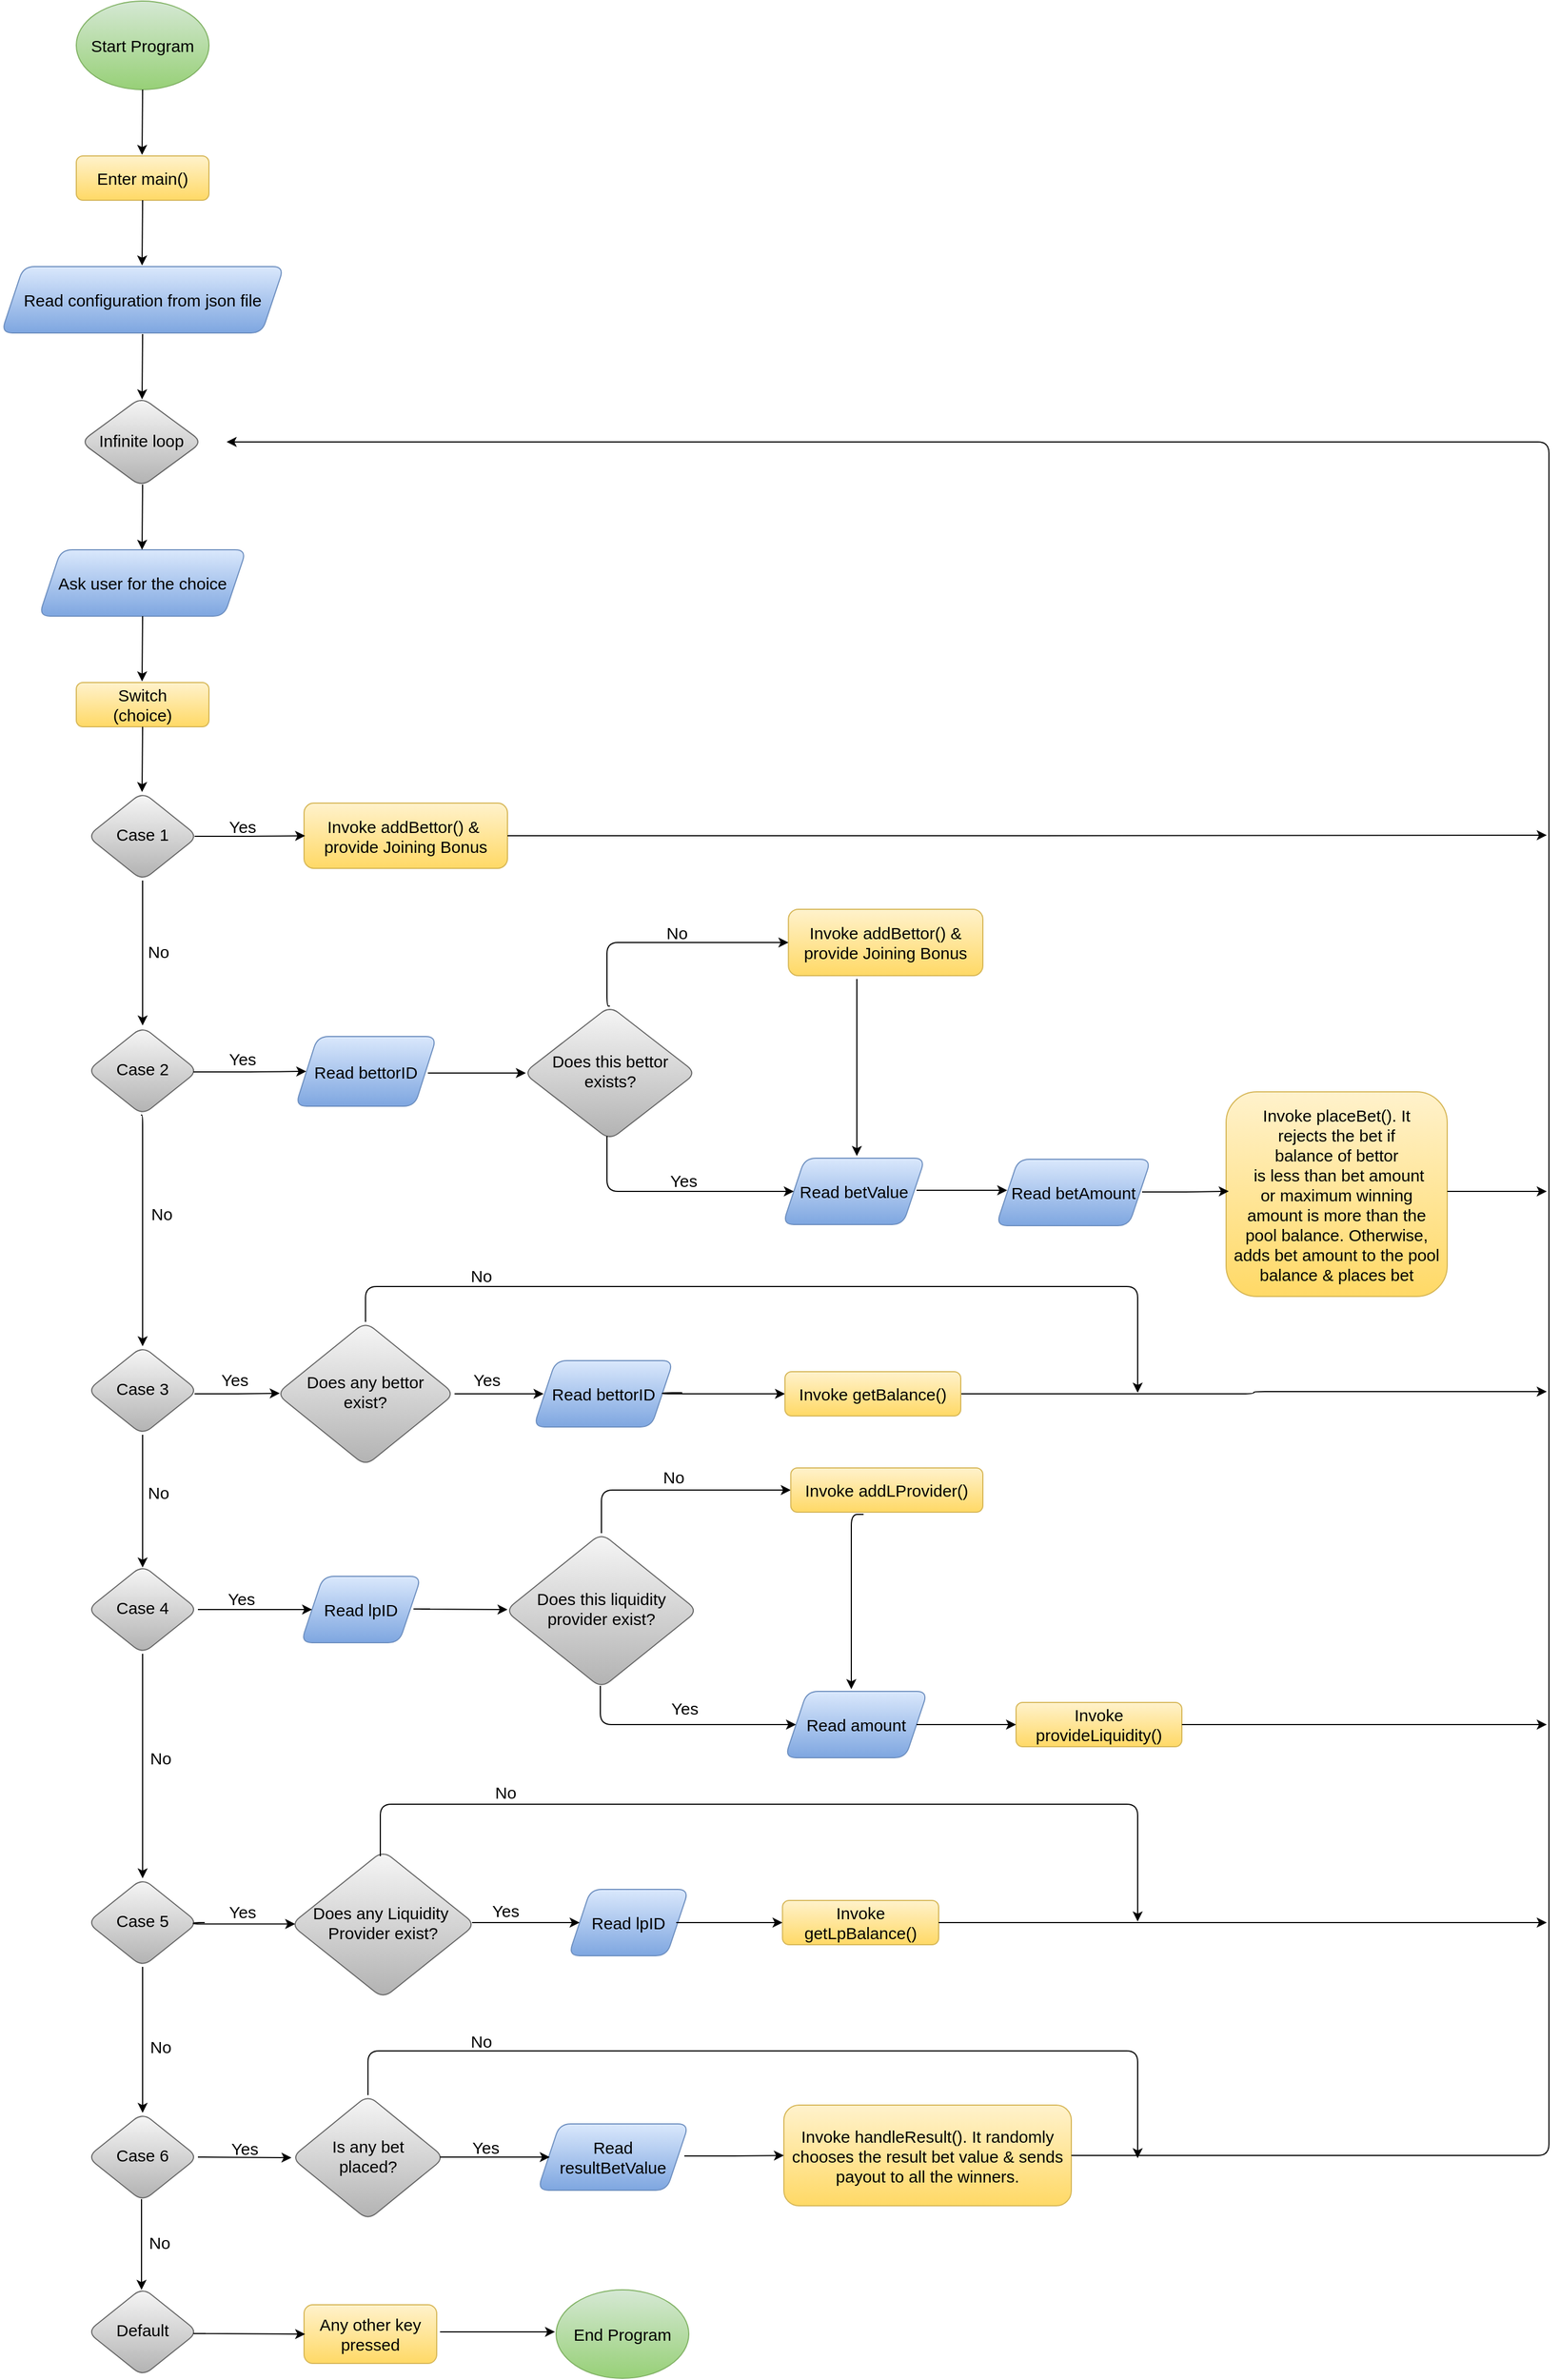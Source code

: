 <mxfile version="14.8.3" type="github">
  <diagram id="C5RBs43oDa-KdzZeNtuy" name="Page-1">
    <mxGraphModel dx="1394" dy="2954" grid="1" gridSize="10" guides="1" tooltips="1" connect="1" arrows="1" fold="1" page="0" pageScale="1" pageWidth="827" pageHeight="1169" background="none" math="0" shadow="0">
      <root>
        <mxCell id="WIyWlLk6GJQsqaUBKTNV-0" />
        <mxCell id="WIyWlLk6GJQsqaUBKTNV-1" parent="WIyWlLk6GJQsqaUBKTNV-0" />
        <mxCell id="WIyWlLk6GJQsqaUBKTNV-3" value="&lt;font style=&quot;font-size: 15px;&quot;&gt;Switch&lt;br style=&quot;font-size: 15px;&quot;&gt;(choice)&lt;/font&gt;" style="whiteSpace=wrap;html=1;fontSize=15;glass=0;strokeWidth=1;shadow=0;fillColor=#fff2cc;strokeColor=#d6b656;gradientColor=#ffd966;rounded=1;" parent="WIyWlLk6GJQsqaUBKTNV-1" vertex="1">
          <mxGeometry x="160" y="-1750" width="120" height="40" as="geometry" />
        </mxCell>
        <mxCell id="14BzKTtDmi_PYct_4-pI-210" value="" style="edgeStyle=orthogonalEdgeStyle;rounded=1;orthogonalLoop=1;jettySize=auto;html=1;fontSize=15;" parent="WIyWlLk6GJQsqaUBKTNV-1" source="WIyWlLk6GJQsqaUBKTNV-10" edge="1">
          <mxGeometry relative="1" as="geometry">
            <mxPoint x="220" y="-1440" as="targetPoint" />
          </mxGeometry>
        </mxCell>
        <mxCell id="WIyWlLk6GJQsqaUBKTNV-10" value="&lt;font style=&quot;font-size: 15px;&quot;&gt;Case 1&lt;/font&gt;" style="rhombus;whiteSpace=wrap;html=1;shadow=0;fontFamily=Helvetica;fontSize=15;align=center;strokeWidth=1;spacing=6;spacingTop=-4;fillColor=#f5f5f5;strokeColor=#666666;gradientColor=#b3b3b3;rounded=1;" parent="WIyWlLk6GJQsqaUBKTNV-1" vertex="1">
          <mxGeometry x="169.99" y="-1651" width="100" height="80" as="geometry" />
        </mxCell>
        <mxCell id="WIyWlLk6GJQsqaUBKTNV-12" value="&lt;font style=&quot;font-size: 15px;&quot;&gt;Invoke addBettor() &amp;amp;&amp;nbsp;&lt;br style=&quot;font-size: 15px;&quot;&gt;provide Joining Bonus&lt;br style=&quot;font-size: 15px;&quot;&gt;&lt;/font&gt;" style="whiteSpace=wrap;html=1;fontSize=15;glass=0;strokeWidth=1;shadow=0;fillColor=#fff2cc;strokeColor=#d6b656;gradientColor=#ffd966;rounded=1;" parent="WIyWlLk6GJQsqaUBKTNV-1" vertex="1">
          <mxGeometry x="366" y="-1641" width="184" height="59" as="geometry" />
        </mxCell>
        <mxCell id="14BzKTtDmi_PYct_4-pI-8" value="&lt;font style=&quot;font-size: 15px;&quot;&gt;Case 2&lt;/font&gt;" style="rhombus;whiteSpace=wrap;html=1;shadow=0;fontFamily=Helvetica;fontSize=15;align=center;strokeWidth=1;spacing=6;spacingTop=-4;fillColor=#f5f5f5;strokeColor=#666666;gradientColor=#b3b3b3;rounded=1;" parent="WIyWlLk6GJQsqaUBKTNV-1" vertex="1">
          <mxGeometry x="170" y="-1439" width="100" height="80" as="geometry" />
        </mxCell>
        <mxCell id="14BzKTtDmi_PYct_4-pI-9" value="&lt;font style=&quot;font-size: 15px;&quot;&gt;Case 3&lt;/font&gt;" style="rhombus;whiteSpace=wrap;html=1;shadow=0;fontFamily=Helvetica;fontSize=15;align=center;strokeWidth=1;spacing=6;spacingTop=-4;fillColor=#f5f5f5;strokeColor=#666666;gradientColor=#b3b3b3;rounded=1;" parent="WIyWlLk6GJQsqaUBKTNV-1" vertex="1">
          <mxGeometry x="170" y="-1150" width="100" height="80" as="geometry" />
        </mxCell>
        <mxCell id="14BzKTtDmi_PYct_4-pI-11" value="&lt;font style=&quot;font-size: 15px;&quot;&gt;Case 4&lt;/font&gt;" style="rhombus;whiteSpace=wrap;html=1;shadow=0;fontFamily=Helvetica;fontSize=15;align=center;strokeWidth=1;spacing=6;spacingTop=-4;fillColor=#f5f5f5;strokeColor=#666666;gradientColor=#b3b3b3;rounded=1;" parent="WIyWlLk6GJQsqaUBKTNV-1" vertex="1">
          <mxGeometry x="170" y="-952" width="100" height="80" as="geometry" />
        </mxCell>
        <mxCell id="14BzKTtDmi_PYct_4-pI-12" value="&lt;font style=&quot;font-size: 15px;&quot;&gt;Case 5&lt;/font&gt;" style="rhombus;whiteSpace=wrap;html=1;shadow=0;fontFamily=Helvetica;fontSize=15;align=center;strokeWidth=1;spacing=6;spacingTop=-4;fillColor=#f5f5f5;strokeColor=#666666;gradientColor=#b3b3b3;rounded=1;" parent="WIyWlLk6GJQsqaUBKTNV-1" vertex="1">
          <mxGeometry x="170" y="-669" width="100" height="80" as="geometry" />
        </mxCell>
        <mxCell id="14BzKTtDmi_PYct_4-pI-45" value="&lt;font style=&quot;font-size: 15px;&quot;&gt;Case 6&lt;/font&gt;" style="rhombus;whiteSpace=wrap;html=1;shadow=0;fontFamily=Helvetica;fontSize=15;align=center;strokeWidth=1;spacing=6;spacingTop=-4;fillColor=#f5f5f5;strokeColor=#666666;gradientColor=#b3b3b3;rounded=1;" parent="WIyWlLk6GJQsqaUBKTNV-1" vertex="1">
          <mxGeometry x="170" y="-457" width="100" height="80" as="geometry" />
        </mxCell>
        <mxCell id="14BzKTtDmi_PYct_4-pI-47" value="&lt;font style=&quot;font-size: 15px;&quot;&gt;Enter main()&lt;/font&gt;" style="whiteSpace=wrap;html=1;fontSize=15;glass=0;strokeWidth=1;shadow=0;fillColor=#fff2cc;strokeColor=#d6b656;gradientColor=#ffd966;rounded=1;" parent="WIyWlLk6GJQsqaUBKTNV-1" vertex="1">
          <mxGeometry x="160" y="-2226" width="120" height="40" as="geometry" />
        </mxCell>
        <mxCell id="14BzKTtDmi_PYct_4-pI-56" value="&lt;font style=&quot;font-size: 15px;&quot;&gt;Invoke handleResult(). It randomly chooses the result bet value &amp;amp; sends payout to all the winners.&lt;/font&gt;" style="whiteSpace=wrap;html=1;fontSize=15;glass=0;strokeWidth=1;shadow=0;fillColor=#fff2cc;strokeColor=#d6b656;gradientColor=#ffd966;rounded=1;" parent="WIyWlLk6GJQsqaUBKTNV-1" vertex="1">
          <mxGeometry x="800" y="-464" width="260" height="91" as="geometry" />
        </mxCell>
        <mxCell id="14BzKTtDmi_PYct_4-pI-57" value="&lt;font style=&quot;font-size: 15px;&quot;&gt;Invoke getLpBalance()&lt;/font&gt;" style="whiteSpace=wrap;html=1;fontSize=15;glass=0;strokeWidth=1;shadow=0;fillColor=#fff2cc;strokeColor=#d6b656;gradientColor=#ffd966;rounded=1;" parent="WIyWlLk6GJQsqaUBKTNV-1" vertex="1">
          <mxGeometry x="798.75" y="-649" width="141.25" height="40" as="geometry" />
        </mxCell>
        <mxCell id="14BzKTtDmi_PYct_4-pI-58" value="&lt;font style=&quot;font-size: 15px;&quot;&gt;Invoke provideLiquidity()&lt;/font&gt;" style="whiteSpace=wrap;html=1;fontSize=15;glass=0;strokeWidth=1;shadow=0;fillColor=#fff2cc;strokeColor=#d6b656;gradientColor=#ffd966;rounded=1;" parent="WIyWlLk6GJQsqaUBKTNV-1" vertex="1">
          <mxGeometry x="1010" y="-828" width="150" height="40" as="geometry" />
        </mxCell>
        <mxCell id="14BzKTtDmi_PYct_4-pI-60" value="&lt;font style=&quot;font-size: 15px;&quot;&gt;Invoke addBettor() &amp;amp; provide Joining Bonus&lt;/font&gt;" style="whiteSpace=wrap;html=1;fontSize=15;glass=0;strokeWidth=1;shadow=0;fillColor=#fff2cc;strokeColor=#d6b656;gradientColor=#ffd966;rounded=1;" parent="WIyWlLk6GJQsqaUBKTNV-1" vertex="1">
          <mxGeometry x="804.12" y="-1545" width="175.88" height="60" as="geometry" />
        </mxCell>
        <mxCell id="14BzKTtDmi_PYct_4-pI-66" value="&lt;font style=&quot;font-size: 15px;&quot;&gt;&lt;font style=&quot;font-size: 15px;&quot;&gt;Start Program&lt;/font&gt;&lt;br style=&quot;font-size: 15px;&quot;&gt;&lt;/font&gt;" style="ellipse;whiteSpace=wrap;html=1;fillColor=#d5e8d4;strokeColor=#82b366;gradientColor=#97d077;rounded=1;fontSize=15;" parent="WIyWlLk6GJQsqaUBKTNV-1" vertex="1">
          <mxGeometry x="160" y="-2366" width="120" height="80" as="geometry" />
        </mxCell>
        <mxCell id="14BzKTtDmi_PYct_4-pI-67" value="&lt;font style=&quot;font-size: 15px;&quot;&gt;End Program&lt;br style=&quot;font-size: 15px;&quot;&gt;&lt;/font&gt;" style="ellipse;whiteSpace=wrap;html=1;fillColor=#d5e8d4;strokeColor=#82b366;gradientColor=#97d077;rounded=1;fontSize=15;" parent="WIyWlLk6GJQsqaUBKTNV-1" vertex="1">
          <mxGeometry x="594" y="-297" width="120" height="80" as="geometry" />
        </mxCell>
        <mxCell id="14BzKTtDmi_PYct_4-pI-69" value="&lt;font style=&quot;font-size: 15px;&quot;&gt;Read configuration from json file&lt;/font&gt;" style="shape=parallelogram;perimeter=parallelogramPerimeter;whiteSpace=wrap;html=1;fixedSize=1;fillColor=#dae8fc;strokeColor=#6c8ebf;gradientColor=#7ea6e0;rounded=1;fontSize=15;" parent="WIyWlLk6GJQsqaUBKTNV-1" vertex="1">
          <mxGeometry x="92.19" y="-2126" width="255.63" height="60" as="geometry" />
        </mxCell>
        <mxCell id="14BzKTtDmi_PYct_4-pI-70" value="&lt;font style=&quot;font-size: 15px;&quot;&gt;Ask user for the choice&lt;/font&gt;" style="shape=parallelogram;perimeter=parallelogramPerimeter;whiteSpace=wrap;html=1;fixedSize=1;fillColor=#dae8fc;strokeColor=#6c8ebf;gradientColor=#7ea6e0;rounded=1;fontSize=15;" parent="WIyWlLk6GJQsqaUBKTNV-1" vertex="1">
          <mxGeometry x="126.25" y="-1870" width="187.5" height="60" as="geometry" />
        </mxCell>
        <mxCell id="14BzKTtDmi_PYct_4-pI-94" value="" style="edgeStyle=elbowEdgeStyle;elbow=horizontal;endArrow=classic;html=1;exitX=1;exitY=0.5;exitDx=0;exitDy=0;entryX=1;entryY=0.5;entryDx=0;entryDy=0;fontSize=15;" parent="WIyWlLk6GJQsqaUBKTNV-1" source="14BzKTtDmi_PYct_4-pI-56" edge="1">
          <mxGeometry width="50" height="50" relative="1" as="geometry">
            <mxPoint x="1082" y="-418.5" as="sourcePoint" />
            <mxPoint x="296" y="-1967.5" as="targetPoint" />
            <Array as="points">
              <mxPoint x="1492" y="-1330" />
              <mxPoint x="1502" y="-1280" />
              <mxPoint x="1592" y="-1320" />
              <mxPoint x="1452" y="-1300" />
              <mxPoint x="1472" y="-1260" />
              <mxPoint x="1762" y="-1360" />
              <mxPoint x="1562" y="-1270" />
              <mxPoint x="1522" y="-1260" />
              <mxPoint x="1382" y="-1270" />
              <mxPoint x="1262" y="-1340" />
              <mxPoint x="1272" y="-1480" />
              <mxPoint x="1392" y="-1400" />
              <mxPoint x="1242" y="-1250" />
              <mxPoint x="1152" y="-1230" />
              <mxPoint x="942" y="-1676" />
              <mxPoint x="942" y="-1647" />
              <mxPoint x="982" y="-1727" />
              <mxPoint x="956" y="-1687" />
              <mxPoint x="956" y="-417" />
            </Array>
          </mxGeometry>
        </mxCell>
        <mxCell id="14BzKTtDmi_PYct_4-pI-100" value="&lt;font style=&quot;font-size: 15px;&quot;&gt;Infinite loop&lt;/font&gt;" style="rhombus;whiteSpace=wrap;html=1;shadow=0;fontFamily=Helvetica;fontSize=15;align=center;strokeWidth=1;spacing=6;spacingTop=-4;fillColor=#f5f5f5;strokeColor=#666666;gradientColor=#b3b3b3;rounded=1;" parent="WIyWlLk6GJQsqaUBKTNV-1" vertex="1">
          <mxGeometry x="164" y="-2008" width="110" height="81" as="geometry" />
        </mxCell>
        <mxCell id="14BzKTtDmi_PYct_4-pI-108" value="&lt;font style=&quot;font-size: 15px;&quot;&gt;Read bettorID&lt;/font&gt;" style="shape=parallelogram;perimeter=parallelogramPerimeter;whiteSpace=wrap;html=1;fixedSize=1;rounded=1;glass=0;strokeColor=#6c8ebf;gradientColor=#7ea6e0;fillColor=#dae8fc;fontSize=15;" parent="WIyWlLk6GJQsqaUBKTNV-1" vertex="1">
          <mxGeometry x="358.25" y="-1430" width="127.75" height="63" as="geometry" />
        </mxCell>
        <mxCell id="14BzKTtDmi_PYct_4-pI-109" value="&lt;font style=&quot;font-size: 15px;&quot;&gt;Read betValue&lt;/font&gt;" style="shape=parallelogram;perimeter=parallelogramPerimeter;whiteSpace=wrap;html=1;fixedSize=1;rounded=1;glass=0;strokeColor=#6c8ebf;gradientColor=#7ea6e0;fillColor=#dae8fc;fontSize=15;" parent="WIyWlLk6GJQsqaUBKTNV-1" vertex="1">
          <mxGeometry x="799" y="-1320" width="128.75" height="60" as="geometry" />
        </mxCell>
        <mxCell id="14BzKTtDmi_PYct_4-pI-118" value="&lt;font style=&quot;font-size: 15px;&quot;&gt;Read bettorID&lt;/font&gt;" style="shape=parallelogram;perimeter=parallelogramPerimeter;whiteSpace=wrap;html=1;fixedSize=1;rounded=1;glass=0;strokeColor=#6c8ebf;gradientColor=#7ea6e0;fillColor=#dae8fc;fontSize=15;" parent="WIyWlLk6GJQsqaUBKTNV-1" vertex="1">
          <mxGeometry x="573.63" y="-1137" width="126.37" height="60" as="geometry" />
        </mxCell>
        <mxCell id="14BzKTtDmi_PYct_4-pI-120" value="&lt;font style=&quot;font-size: 15px;&quot;&gt;Read lpID&lt;/font&gt;" style="shape=parallelogram;perimeter=parallelogramPerimeter;whiteSpace=wrap;html=1;fixedSize=1;rounded=1;glass=0;strokeColor=#6c8ebf;gradientColor=#7ea6e0;fillColor=#dae8fc;fontSize=15;" parent="WIyWlLk6GJQsqaUBKTNV-1" vertex="1">
          <mxGeometry x="605.25" y="-659" width="108.75" height="60" as="geometry" />
        </mxCell>
        <mxCell id="14BzKTtDmi_PYct_4-pI-122" value="&lt;font style=&quot;font-size: 15px;&quot;&gt;Read lpID&lt;/font&gt;" style="shape=parallelogram;perimeter=parallelogramPerimeter;whiteSpace=wrap;html=1;fixedSize=1;rounded=1;glass=0;strokeColor=#6c8ebf;gradientColor=#7ea6e0;fillColor=#dae8fc;fontSize=15;" parent="WIyWlLk6GJQsqaUBKTNV-1" vertex="1">
          <mxGeometry x="363.25" y="-942" width="108.75" height="60" as="geometry" />
        </mxCell>
        <mxCell id="14BzKTtDmi_PYct_4-pI-124" value="&lt;font style=&quot;font-size: 15px;&quot;&gt;Read amount&lt;/font&gt;" style="shape=parallelogram;perimeter=parallelogramPerimeter;whiteSpace=wrap;html=1;fixedSize=1;rounded=1;glass=0;strokeColor=#6c8ebf;gradientColor=#7ea6e0;fillColor=#dae8fc;fontSize=15;" parent="WIyWlLk6GJQsqaUBKTNV-1" vertex="1">
          <mxGeometry x="801" y="-838" width="129" height="60" as="geometry" />
        </mxCell>
        <mxCell id="14BzKTtDmi_PYct_4-pI-126" value="&lt;font style=&quot;font-size: 15px;&quot;&gt;Read resultBetValue&lt;/font&gt;" style="shape=parallelogram;perimeter=parallelogramPerimeter;whiteSpace=wrap;html=1;fixedSize=1;rounded=1;glass=0;strokeColor=#6c8ebf;gradientColor=#7ea6e0;fillColor=#dae8fc;fontSize=15;" parent="WIyWlLk6GJQsqaUBKTNV-1" vertex="1">
          <mxGeometry x="577.25" y="-447" width="136.75" height="60" as="geometry" />
        </mxCell>
        <mxCell id="14BzKTtDmi_PYct_4-pI-142" value="" style="edgeStyle=elbowEdgeStyle;elbow=horizontal;endArrow=classic;html=1;exitX=1;exitY=0.5;exitDx=0;exitDy=0;fontSize=15;" parent="WIyWlLk6GJQsqaUBKTNV-1" source="14BzKTtDmi_PYct_4-pI-57" edge="1">
          <mxGeometry width="50" height="50" relative="1" as="geometry">
            <mxPoint x="780" y="-629.5" as="sourcePoint" />
            <mxPoint x="1490" y="-629" as="targetPoint" />
          </mxGeometry>
        </mxCell>
        <mxCell id="14BzKTtDmi_PYct_4-pI-143" value="" style="edgeStyle=elbowEdgeStyle;elbow=horizontal;endArrow=classic;html=1;startArrow=none;exitX=1;exitY=0.5;exitDx=0;exitDy=0;fontSize=15;" parent="WIyWlLk6GJQsqaUBKTNV-1" source="14BzKTtDmi_PYct_4-pI-59" edge="1">
          <mxGeometry width="50" height="50" relative="1" as="geometry">
            <mxPoint x="942.25" y="-1106" as="sourcePoint" />
            <mxPoint x="1490" y="-1109" as="targetPoint" />
          </mxGeometry>
        </mxCell>
        <mxCell id="14BzKTtDmi_PYct_4-pI-145" value="" style="edgeStyle=elbowEdgeStyle;elbow=horizontal;endArrow=classic;html=1;entryX=0;entryY=0.5;entryDx=0;entryDy=0;exitX=0.5;exitY=0;exitDx=0;exitDy=0;fontSize=15;" parent="WIyWlLk6GJQsqaUBKTNV-1" source="14BzKTtDmi_PYct_4-pI-228" target="14BzKTtDmi_PYct_4-pI-60" edge="1">
          <mxGeometry width="50" height="50" relative="1" as="geometry">
            <mxPoint x="660" y="-1440" as="sourcePoint" />
            <mxPoint x="804" y="-1530" as="targetPoint" />
            <Array as="points">
              <mxPoint x="640" y="-1530" />
              <mxPoint x="660" y="-1500" />
              <mxPoint x="660" y="-1450" />
              <mxPoint x="660" y="-1450" />
              <mxPoint x="660" y="-1530" />
            </Array>
          </mxGeometry>
        </mxCell>
        <mxCell id="14BzKTtDmi_PYct_4-pI-146" value="" style="edgeStyle=elbowEdgeStyle;elbow=horizontal;endArrow=classic;html=1;fontSize=15;" parent="WIyWlLk6GJQsqaUBKTNV-1" edge="1">
          <mxGeometry width="50" height="50" relative="1" as="geometry">
            <mxPoint x="920" y="-1291" as="sourcePoint" />
            <mxPoint x="1002" y="-1291" as="targetPoint" />
          </mxGeometry>
        </mxCell>
        <mxCell id="14BzKTtDmi_PYct_4-pI-148" value="" style="edgeStyle=elbowEdgeStyle;elbow=horizontal;endArrow=classic;html=1;exitX=1;exitY=0.5;exitDx=0;exitDy=0;fontSize=15;" parent="WIyWlLk6GJQsqaUBKTNV-1" source="14BzKTtDmi_PYct_4-pI-58" edge="1">
          <mxGeometry width="50" height="50" relative="1" as="geometry">
            <mxPoint x="830" y="-813.5" as="sourcePoint" />
            <mxPoint x="1490" y="-808" as="targetPoint" />
            <Array as="points" />
          </mxGeometry>
        </mxCell>
        <mxCell id="14BzKTtDmi_PYct_4-pI-152" value="&lt;font style=&quot;font-size: 15px;&quot;&gt;Yes&lt;/font&gt;" style="text;html=1;align=center;verticalAlign=middle;resizable=0;points=[];autosize=1;strokeColor=none;fontSize=15;" parent="WIyWlLk6GJQsqaUBKTNV-1" vertex="1">
          <mxGeometry x="290" y="-1630" width="40" height="20" as="geometry" />
        </mxCell>
        <mxCell id="14BzKTtDmi_PYct_4-pI-154" value="" style="edgeStyle=elbowEdgeStyle;elbow=horizontal;endArrow=classic;html=1;fontSize=15;" parent="WIyWlLk6GJQsqaUBKTNV-1" edge="1">
          <mxGeometry width="50" height="50" relative="1" as="geometry">
            <mxPoint x="267" y="-1107" as="sourcePoint" />
            <mxPoint x="344" y="-1107.5" as="targetPoint" />
          </mxGeometry>
        </mxCell>
        <mxCell id="14BzKTtDmi_PYct_4-pI-155" value="&lt;span style=&quot;font-size: 15px;&quot;&gt;Yes&lt;/span&gt;" style="text;html=1;align=center;verticalAlign=middle;resizable=0;points=[];autosize=1;strokeColor=none;fontSize=15;" parent="WIyWlLk6GJQsqaUBKTNV-1" vertex="1">
          <mxGeometry x="283" y="-1130" width="40" height="20" as="geometry" />
        </mxCell>
        <mxCell id="14BzKTtDmi_PYct_4-pI-156" value="" style="edgeStyle=elbowEdgeStyle;elbow=horizontal;endArrow=classic;html=1;entryX=0;entryY=0.5;entryDx=0;entryDy=0;fontSize=15;" parent="WIyWlLk6GJQsqaUBKTNV-1" target="14BzKTtDmi_PYct_4-pI-59" edge="1">
          <mxGeometry width="50" height="50" relative="1" as="geometry">
            <mxPoint x="708" y="-1108" as="sourcePoint" />
            <mxPoint x="811" y="-1107" as="targetPoint" />
            <Array as="points">
              <mxPoint x="690" y="-1107" />
            </Array>
          </mxGeometry>
        </mxCell>
        <mxCell id="14BzKTtDmi_PYct_4-pI-157" value="" style="edgeStyle=elbowEdgeStyle;elbow=horizontal;endArrow=classic;html=1;fontSize=15;" parent="WIyWlLk6GJQsqaUBKTNV-1" edge="1">
          <mxGeometry width="50" height="50" relative="1" as="geometry">
            <mxPoint x="480" y="-912.5" as="sourcePoint" />
            <mxPoint x="550" y="-912" as="targetPoint" />
            <Array as="points">
              <mxPoint x="460" y="-912" />
            </Array>
          </mxGeometry>
        </mxCell>
        <mxCell id="14BzKTtDmi_PYct_4-pI-159" value="" style="edgeStyle=elbowEdgeStyle;elbow=horizontal;endArrow=classic;html=1;entryX=0;entryY=0.5;entryDx=0;entryDy=0;exitX=1;exitY=0.5;exitDx=0;exitDy=0;fontSize=15;" parent="WIyWlLk6GJQsqaUBKTNV-1" source="14BzKTtDmi_PYct_4-pI-124" edge="1">
          <mxGeometry width="50" height="50" relative="1" as="geometry">
            <mxPoint x="931.25" y="-808.5" as="sourcePoint" />
            <mxPoint x="1010" y="-808" as="targetPoint" />
            <Array as="points" />
          </mxGeometry>
        </mxCell>
        <mxCell id="14BzKTtDmi_PYct_4-pI-160" value="" style="edgeStyle=elbowEdgeStyle;elbow=horizontal;endArrow=classic;html=1;entryX=0;entryY=0.5;entryDx=0;entryDy=0;fontSize=15;" parent="WIyWlLk6GJQsqaUBKTNV-1" target="14BzKTtDmi_PYct_4-pI-57" edge="1">
          <mxGeometry width="50" height="50" relative="1" as="geometry">
            <mxPoint x="739" y="-629" as="sourcePoint" />
            <mxPoint x="790" y="-628" as="targetPoint" />
            <Array as="points">
              <mxPoint x="698" y="-628" />
            </Array>
          </mxGeometry>
        </mxCell>
        <mxCell id="14BzKTtDmi_PYct_4-pI-161" value="" style="edgeStyle=elbowEdgeStyle;elbow=horizontal;endArrow=classic;html=1;fontSize=15;" parent="WIyWlLk6GJQsqaUBKTNV-1" target="14BzKTtDmi_PYct_4-pI-56" edge="1">
          <mxGeometry width="50" height="50" relative="1" as="geometry">
            <mxPoint x="710" y="-418" as="sourcePoint" />
            <mxPoint x="770.75" y="-417" as="targetPoint" />
            <Array as="points" />
          </mxGeometry>
        </mxCell>
        <mxCell id="14BzKTtDmi_PYct_4-pI-163" value="" style="edgeStyle=elbowEdgeStyle;elbow=horizontal;endArrow=classic;html=1;entryX=0;entryY=0.5;entryDx=0;entryDy=0;fontSize=15;" parent="WIyWlLk6GJQsqaUBKTNV-1" target="esYO1Zt6UV-87OCzxN87-1" edge="1">
          <mxGeometry width="50" height="50" relative="1" as="geometry">
            <mxPoint x="270" y="-417" as="sourcePoint" />
            <mxPoint x="350" y="-417" as="targetPoint" />
            <Array as="points">
              <mxPoint x="280" y="-417" />
            </Array>
          </mxGeometry>
        </mxCell>
        <mxCell id="14BzKTtDmi_PYct_4-pI-164" value="&lt;span style=&quot;font-size: 15px;&quot;&gt;Yes&lt;/span&gt;" style="text;html=1;align=center;verticalAlign=middle;resizable=0;points=[];autosize=1;strokeColor=none;fontSize=15;" parent="WIyWlLk6GJQsqaUBKTNV-1" vertex="1">
          <mxGeometry x="292" y="-435" width="40" height="20" as="geometry" />
        </mxCell>
        <mxCell id="14BzKTtDmi_PYct_4-pI-165" value="" style="edgeStyle=elbowEdgeStyle;elbow=horizontal;endArrow=classic;html=1;entryX=0;entryY=0.5;entryDx=0;entryDy=0;fontSize=15;" parent="WIyWlLk6GJQsqaUBKTNV-1" edge="1">
          <mxGeometry width="50" height="50" relative="1" as="geometry">
            <mxPoint x="276.18" y="-629" as="sourcePoint" />
            <mxPoint x="358" y="-627.75" as="targetPoint" />
            <Array as="points">
              <mxPoint x="265.81" y="-630" />
            </Array>
          </mxGeometry>
        </mxCell>
        <mxCell id="14BzKTtDmi_PYct_4-pI-166" value="&lt;font style=&quot;font-size: 15px;&quot;&gt;Yes&lt;/font&gt;" style="text;html=1;align=center;verticalAlign=middle;resizable=0;points=[];autosize=1;strokeColor=none;fontSize=15;" parent="WIyWlLk6GJQsqaUBKTNV-1" vertex="1">
          <mxGeometry x="290" y="-649" width="40" height="20" as="geometry" />
        </mxCell>
        <mxCell id="14BzKTtDmi_PYct_4-pI-167" value="" style="edgeStyle=segmentEdgeStyle;endArrow=classic;html=1;fontSize=15;" parent="WIyWlLk6GJQsqaUBKTNV-1" edge="1">
          <mxGeometry width="50" height="50" relative="1" as="geometry">
            <mxPoint x="220" y="-2286" as="sourcePoint" />
            <mxPoint x="219.5" y="-2227" as="targetPoint" />
          </mxGeometry>
        </mxCell>
        <mxCell id="14BzKTtDmi_PYct_4-pI-180" value="" style="edgeStyle=segmentEdgeStyle;endArrow=classic;html=1;fontSize=15;" parent="WIyWlLk6GJQsqaUBKTNV-1" edge="1">
          <mxGeometry width="50" height="50" relative="1" as="geometry">
            <mxPoint x="220" y="-2186" as="sourcePoint" />
            <mxPoint x="219.5" y="-2127" as="targetPoint" />
          </mxGeometry>
        </mxCell>
        <mxCell id="14BzKTtDmi_PYct_4-pI-181" value="" style="edgeStyle=segmentEdgeStyle;endArrow=classic;html=1;fontSize=15;" parent="WIyWlLk6GJQsqaUBKTNV-1" edge="1">
          <mxGeometry width="50" height="50" relative="1" as="geometry">
            <mxPoint x="220" y="-2065" as="sourcePoint" />
            <mxPoint x="219.5" y="-2006" as="targetPoint" />
          </mxGeometry>
        </mxCell>
        <mxCell id="14BzKTtDmi_PYct_4-pI-182" value="" style="edgeStyle=segmentEdgeStyle;endArrow=classic;html=1;fontSize=15;" parent="WIyWlLk6GJQsqaUBKTNV-1" edge="1">
          <mxGeometry width="50" height="50" relative="1" as="geometry">
            <mxPoint x="219.99" y="-1929" as="sourcePoint" />
            <mxPoint x="219.49" y="-1870" as="targetPoint" />
          </mxGeometry>
        </mxCell>
        <mxCell id="14BzKTtDmi_PYct_4-pI-183" value="" style="edgeStyle=segmentEdgeStyle;endArrow=classic;html=1;fontSize=15;" parent="WIyWlLk6GJQsqaUBKTNV-1" edge="1">
          <mxGeometry width="50" height="50" relative="1" as="geometry">
            <mxPoint x="219.99" y="-1810" as="sourcePoint" />
            <mxPoint x="219.49" y="-1751" as="targetPoint" />
          </mxGeometry>
        </mxCell>
        <mxCell id="14BzKTtDmi_PYct_4-pI-184" value="" style="edgeStyle=segmentEdgeStyle;endArrow=classic;html=1;fontSize=15;" parent="WIyWlLk6GJQsqaUBKTNV-1" edge="1">
          <mxGeometry width="50" height="50" relative="1" as="geometry">
            <mxPoint x="219.99" y="-1710" as="sourcePoint" />
            <mxPoint x="219.49" y="-1651" as="targetPoint" />
          </mxGeometry>
        </mxCell>
        <mxCell id="14BzKTtDmi_PYct_4-pI-185" value="" style="edgeStyle=segmentEdgeStyle;endArrow=classic;html=1;entryX=0.5;entryY=0;entryDx=0;entryDy=0;fontSize=15;" parent="WIyWlLk6GJQsqaUBKTNV-1" target="14BzKTtDmi_PYct_4-pI-9" edge="1">
          <mxGeometry width="50" height="50" relative="1" as="geometry">
            <mxPoint x="218.5" y="-1359" as="sourcePoint" />
            <mxPoint x="220" y="-1208" as="targetPoint" />
          </mxGeometry>
        </mxCell>
        <mxCell id="14BzKTtDmi_PYct_4-pI-186" value="" style="edgeStyle=segmentEdgeStyle;endArrow=classic;html=1;fontSize=15;" parent="WIyWlLk6GJQsqaUBKTNV-1" edge="1">
          <mxGeometry width="50" height="50" relative="1" as="geometry">
            <mxPoint x="220" y="-1070" as="sourcePoint" />
            <mxPoint x="220" y="-950" as="targetPoint" />
          </mxGeometry>
        </mxCell>
        <mxCell id="14BzKTtDmi_PYct_4-pI-187" value="" style="edgeStyle=segmentEdgeStyle;endArrow=classic;html=1;entryX=0.5;entryY=0;entryDx=0;entryDy=0;exitX=0.5;exitY=1;exitDx=0;exitDy=0;fontSize=15;" parent="WIyWlLk6GJQsqaUBKTNV-1" source="14BzKTtDmi_PYct_4-pI-11" target="14BzKTtDmi_PYct_4-pI-12" edge="1">
          <mxGeometry width="50" height="50" relative="1" as="geometry">
            <mxPoint x="220" y="-860" as="sourcePoint" />
            <mxPoint x="219.5" y="-801" as="targetPoint" />
          </mxGeometry>
        </mxCell>
        <mxCell id="14BzKTtDmi_PYct_4-pI-188" value="" style="edgeStyle=segmentEdgeStyle;endArrow=classic;html=1;exitX=0.5;exitY=1;exitDx=0;exitDy=0;entryX=0.5;entryY=0;entryDx=0;entryDy=0;fontSize=15;" parent="WIyWlLk6GJQsqaUBKTNV-1" source="14BzKTtDmi_PYct_4-pI-12" target="14BzKTtDmi_PYct_4-pI-45" edge="1">
          <mxGeometry width="50" height="50" relative="1" as="geometry">
            <mxPoint x="221" y="-543" as="sourcePoint" />
            <mxPoint x="221" y="-484" as="targetPoint" />
          </mxGeometry>
        </mxCell>
        <mxCell id="14BzKTtDmi_PYct_4-pI-195" value="" style="edgeStyle=elbowEdgeStyle;elbow=horizontal;endArrow=classic;html=1;exitX=1;exitY=0.5;exitDx=0;exitDy=0;entryX=0;entryY=0.5;entryDx=0;entryDy=0;fontSize=15;" parent="WIyWlLk6GJQsqaUBKTNV-1" source="14BzKTtDmi_PYct_4-pI-11" target="14BzKTtDmi_PYct_4-pI-122" edge="1">
          <mxGeometry width="50" height="50" relative="1" as="geometry">
            <mxPoint x="280" y="-912.5" as="sourcePoint" />
            <mxPoint x="340" y="-912" as="targetPoint" />
            <Array as="points" />
          </mxGeometry>
        </mxCell>
        <mxCell id="14BzKTtDmi_PYct_4-pI-196" value="&lt;font style=&quot;font-size: 15px;&quot;&gt;Yes&lt;/font&gt;" style="text;html=1;align=center;verticalAlign=middle;resizable=0;points=[];autosize=1;strokeColor=none;fontSize=15;" parent="WIyWlLk6GJQsqaUBKTNV-1" vertex="1">
          <mxGeometry x="289" y="-932" width="40" height="20" as="geometry" />
        </mxCell>
        <mxCell id="14BzKTtDmi_PYct_4-pI-211" value="&lt;font style=&quot;font-size: 15px;&quot;&gt;No&lt;/font&gt;" style="text;html=1;align=center;verticalAlign=middle;resizable=0;points=[];autosize=1;strokeColor=none;fontSize=15;" parent="WIyWlLk6GJQsqaUBKTNV-1" vertex="1">
          <mxGeometry x="219" y="-1517" width="30" height="20" as="geometry" />
        </mxCell>
        <mxCell id="14BzKTtDmi_PYct_4-pI-212" value="&lt;font style=&quot;font-size: 15px;&quot;&gt;No&lt;/font&gt;" style="text;html=1;align=center;verticalAlign=middle;resizable=0;points=[];autosize=1;strokeColor=none;fontSize=15;" parent="WIyWlLk6GJQsqaUBKTNV-1" vertex="1">
          <mxGeometry x="222" y="-1280" width="30" height="20" as="geometry" />
        </mxCell>
        <mxCell id="14BzKTtDmi_PYct_4-pI-213" value="No" style="text;html=1;align=center;verticalAlign=middle;resizable=0;points=[];autosize=1;strokeColor=none;fontSize=15;" parent="WIyWlLk6GJQsqaUBKTNV-1" vertex="1">
          <mxGeometry x="219" y="-1028" width="30" height="20" as="geometry" />
        </mxCell>
        <mxCell id="14BzKTtDmi_PYct_4-pI-215" value="&lt;font style=&quot;font-size: 15px;&quot;&gt;No&lt;/font&gt;" style="text;html=1;align=center;verticalAlign=middle;resizable=0;points=[];autosize=1;strokeColor=none;fontSize=15;" parent="WIyWlLk6GJQsqaUBKTNV-1" vertex="1">
          <mxGeometry x="221" y="-788" width="30" height="20" as="geometry" />
        </mxCell>
        <mxCell id="14BzKTtDmi_PYct_4-pI-216" value="&lt;font style=&quot;font-size: 15px;&quot;&gt;No&lt;/font&gt;" style="text;html=1;align=center;verticalAlign=middle;resizable=0;points=[];autosize=1;strokeColor=none;fontSize=15;" parent="WIyWlLk6GJQsqaUBKTNV-1" vertex="1">
          <mxGeometry x="221" y="-527" width="30" height="20" as="geometry" />
        </mxCell>
        <mxCell id="14BzKTtDmi_PYct_4-pI-219" value="&lt;font style=&quot;font-size: 15px;&quot;&gt;No&lt;/font&gt;" style="text;html=1;align=center;verticalAlign=middle;resizable=0;points=[];autosize=1;strokeColor=none;fontSize=15;" parent="WIyWlLk6GJQsqaUBKTNV-1" vertex="1">
          <mxGeometry x="220" y="-350" width="30" height="20" as="geometry" />
        </mxCell>
        <mxCell id="14BzKTtDmi_PYct_4-pI-221" value="" style="edgeStyle=segmentEdgeStyle;endArrow=classic;html=1;fontSize=15;" parent="WIyWlLk6GJQsqaUBKTNV-1" edge="1">
          <mxGeometry width="50" height="50" relative="1" as="geometry">
            <mxPoint x="219" y="-379" as="sourcePoint" />
            <mxPoint x="219" y="-297" as="targetPoint" />
          </mxGeometry>
        </mxCell>
        <mxCell id="14BzKTtDmi_PYct_4-pI-222" value="&lt;span style=&quot;font-size: 15px;&quot;&gt;Default&lt;/span&gt;" style="rhombus;whiteSpace=wrap;html=1;shadow=0;fontFamily=Helvetica;fontSize=15;align=center;strokeWidth=1;spacing=6;spacingTop=-4;fillColor=#f5f5f5;strokeColor=#666666;gradientColor=#b3b3b3;rounded=1;" parent="WIyWlLk6GJQsqaUBKTNV-1" vertex="1">
          <mxGeometry x="170" y="-299" width="100" height="80" as="geometry" />
        </mxCell>
        <mxCell id="14BzKTtDmi_PYct_4-pI-225" value="&lt;font style=&quot;font-size: 15px;&quot;&gt;Any other key pressed&lt;/font&gt;" style="whiteSpace=wrap;html=1;fontSize=15;glass=0;strokeWidth=1;shadow=0;fillColor=#fff2cc;strokeColor=#d6b656;gradientColor=#ffd966;rounded=1;" parent="WIyWlLk6GJQsqaUBKTNV-1" vertex="1">
          <mxGeometry x="366" y="-283.5" width="120" height="53" as="geometry" />
        </mxCell>
        <mxCell id="14BzKTtDmi_PYct_4-pI-226" value="" style="edgeStyle=elbowEdgeStyle;elbow=horizontal;endArrow=classic;html=1;fontSize=15;" parent="WIyWlLk6GJQsqaUBKTNV-1" edge="1">
          <mxGeometry width="50" height="50" relative="1" as="geometry">
            <mxPoint x="277" y="-257.5" as="sourcePoint" />
            <mxPoint x="367" y="-257" as="targetPoint" />
            <Array as="points">
              <mxPoint x="262" y="-257" />
            </Array>
          </mxGeometry>
        </mxCell>
        <mxCell id="14BzKTtDmi_PYct_4-pI-227" value="" style="edgeStyle=elbowEdgeStyle;elbow=horizontal;endArrow=classic;html=1;entryX=0;entryY=0.5;entryDx=0;entryDy=0;fontSize=15;" parent="WIyWlLk6GJQsqaUBKTNV-1" edge="1">
          <mxGeometry width="50" height="50" relative="1" as="geometry">
            <mxPoint x="489" y="-259" as="sourcePoint" />
            <mxPoint x="593" y="-259.03" as="targetPoint" />
            <Array as="points" />
          </mxGeometry>
        </mxCell>
        <mxCell id="14BzKTtDmi_PYct_4-pI-228" value="&lt;font style=&quot;font-size: 15px;&quot;&gt;Does this bettor &lt;br style=&quot;font-size: 15px;&quot;&gt;exists?&lt;br style=&quot;font-size: 15px;&quot;&gt;&lt;/font&gt;" style="rhombus;whiteSpace=wrap;html=1;shadow=0;fontFamily=Helvetica;fontSize=15;align=center;strokeWidth=1;spacing=6;spacingTop=-4;fillColor=#f5f5f5;strokeColor=#666666;gradientColor=#b3b3b3;rounded=1;" parent="WIyWlLk6GJQsqaUBKTNV-1" vertex="1">
          <mxGeometry x="564.63" y="-1457.5" width="156" height="121" as="geometry" />
        </mxCell>
        <mxCell id="14BzKTtDmi_PYct_4-pI-229" value="" style="edgeStyle=elbowEdgeStyle;elbow=horizontal;endArrow=classic;html=1;entryX=0;entryY=0.5;entryDx=0;entryDy=0;fontSize=15;" parent="WIyWlLk6GJQsqaUBKTNV-1" target="14BzKTtDmi_PYct_4-pI-109" edge="1">
          <mxGeometry width="50" height="50" relative="1" as="geometry">
            <mxPoint x="640" y="-1340" as="sourcePoint" />
            <mxPoint x="770" y="-1290" as="targetPoint" />
            <Array as="points">
              <mxPoint x="640" y="-1320" />
              <mxPoint x="661" y="-1340" />
              <mxPoint x="661" y="-1299" />
            </Array>
          </mxGeometry>
        </mxCell>
        <mxCell id="14BzKTtDmi_PYct_4-pI-230" value="&lt;font style=&quot;font-size: 15px&quot;&gt;Invoke placeBet(). It rejects&amp;nbsp;the bet if &lt;br&gt;balance of bettor&lt;br style=&quot;font-size: 15px&quot;&gt;&amp;nbsp;is less than bet amount&lt;br style=&quot;font-size: 15px&quot;&gt;&amp;nbsp;or maximum winning&amp;nbsp;&lt;br style=&quot;font-size: 15px&quot;&gt;amount is more than the &lt;br style=&quot;font-size: 15px&quot;&gt;pool balance. Otherwise, &lt;br style=&quot;font-size: 15px&quot;&gt;adds bet amount&amp;nbsp;to the pool balance &amp;amp; places bet&lt;/font&gt;" style="whiteSpace=wrap;html=1;fontSize=15;glass=0;strokeWidth=1;shadow=0;fillColor=#fff2cc;strokeColor=#d6b656;gradientColor=#ffd966;rounded=1;" parent="WIyWlLk6GJQsqaUBKTNV-1" vertex="1">
          <mxGeometry x="1200" y="-1380" width="200" height="185" as="geometry" />
        </mxCell>
        <mxCell id="14BzKTtDmi_PYct_4-pI-235" value="" style="edgeStyle=orthogonalEdgeStyle;rounded=1;orthogonalLoop=1;jettySize=auto;html=1;fontSize=15;" parent="WIyWlLk6GJQsqaUBKTNV-1" edge="1">
          <mxGeometry relative="1" as="geometry">
            <mxPoint x="866" y="-1482" as="sourcePoint" />
            <mxPoint x="866" y="-1322" as="targetPoint" />
          </mxGeometry>
        </mxCell>
        <mxCell id="14BzKTtDmi_PYct_4-pI-236" value="&lt;span style=&quot;font-size: 15px;&quot;&gt;No&lt;/span&gt;" style="text;html=1;align=center;verticalAlign=middle;resizable=0;points=[];autosize=1;strokeColor=none;fontSize=15;" parent="WIyWlLk6GJQsqaUBKTNV-1" vertex="1">
          <mxGeometry x="688" y="-1534" width="30" height="20" as="geometry" />
        </mxCell>
        <mxCell id="14BzKTtDmi_PYct_4-pI-239" value="&lt;font style=&quot;font-size: 15px;&quot;&gt;Yes&lt;/font&gt;" style="text;html=1;align=center;verticalAlign=middle;resizable=0;points=[];autosize=1;strokeColor=none;fontSize=15;" parent="WIyWlLk6GJQsqaUBKTNV-1" vertex="1">
          <mxGeometry x="689" y="-1310" width="40" height="20" as="geometry" />
        </mxCell>
        <mxCell id="14BzKTtDmi_PYct_4-pI-240" value="" style="edgeStyle=elbowEdgeStyle;elbow=horizontal;endArrow=classic;html=1;fontSize=15;" parent="WIyWlLk6GJQsqaUBKTNV-1" edge="1">
          <mxGeometry width="50" height="50" relative="1" as="geometry">
            <mxPoint x="1400" y="-1290" as="sourcePoint" />
            <mxPoint x="1490" y="-1290" as="targetPoint" />
          </mxGeometry>
        </mxCell>
        <mxCell id="14BzKTtDmi_PYct_4-pI-244" value="" style="edgeStyle=elbowEdgeStyle;elbow=horizontal;endArrow=classic;html=1;exitX=1;exitY=0.5;exitDx=0;exitDy=0;fontSize=15;" parent="WIyWlLk6GJQsqaUBKTNV-1" source="WIyWlLk6GJQsqaUBKTNV-12" edge="1">
          <mxGeometry width="50" height="50" relative="1" as="geometry">
            <mxPoint x="650" y="-1611.67" as="sourcePoint" />
            <mxPoint x="1490" y="-1612" as="targetPoint" />
          </mxGeometry>
        </mxCell>
        <mxCell id="14BzKTtDmi_PYct_4-pI-246" value="" style="edgeStyle=elbowEdgeStyle;elbow=horizontal;endArrow=classic;html=1;fontSize=15;" parent="WIyWlLk6GJQsqaUBKTNV-1" edge="1">
          <mxGeometry width="50" height="50" relative="1" as="geometry">
            <mxPoint x="266" y="-1398" as="sourcePoint" />
            <mxPoint x="368" y="-1398.5" as="targetPoint" />
          </mxGeometry>
        </mxCell>
        <mxCell id="14BzKTtDmi_PYct_4-pI-247" value="&lt;span style=&quot;font-size: 15px;&quot;&gt;Yes&lt;/span&gt;" style="text;html=1;align=center;verticalAlign=middle;resizable=0;points=[];autosize=1;strokeColor=none;fontSize=15;" parent="WIyWlLk6GJQsqaUBKTNV-1" vertex="1">
          <mxGeometry x="290" y="-1420" width="40" height="20" as="geometry" />
        </mxCell>
        <mxCell id="14BzKTtDmi_PYct_4-pI-250" value="" style="edgeStyle=elbowEdgeStyle;elbow=horizontal;endArrow=classic;html=1;exitX=1;exitY=0.5;exitDx=0;exitDy=0;fontSize=15;" parent="WIyWlLk6GJQsqaUBKTNV-1" edge="1">
          <mxGeometry width="50" height="50" relative="1" as="geometry">
            <mxPoint x="266.99" y="-1611" as="sourcePoint" />
            <mxPoint x="366.99" y="-1611.5" as="targetPoint" />
          </mxGeometry>
        </mxCell>
        <mxCell id="14BzKTtDmi_PYct_4-pI-252" value="" style="edgeStyle=elbowEdgeStyle;elbow=horizontal;endArrow=classic;html=1;fontSize=15;entryX=0;entryY=0.5;entryDx=0;entryDy=0;" parent="WIyWlLk6GJQsqaUBKTNV-1" edge="1">
          <mxGeometry width="50" height="50" relative="1" as="geometry">
            <mxPoint x="478" y="-1397" as="sourcePoint" />
            <mxPoint x="566.63" y="-1397" as="targetPoint" />
            <Array as="points" />
          </mxGeometry>
        </mxCell>
        <mxCell id="14BzKTtDmi_PYct_4-pI-59" value="&lt;font style=&quot;font-size: 15px;&quot;&gt;Invoke getBalance()&lt;/font&gt;" style="whiteSpace=wrap;html=1;fontSize=15;glass=0;strokeWidth=1;shadow=0;fillColor=#fff2cc;strokeColor=#d6b656;gradientColor=#ffd966;rounded=1;" parent="WIyWlLk6GJQsqaUBKTNV-1" vertex="1">
          <mxGeometry x="801" y="-1127" width="159" height="40" as="geometry" />
        </mxCell>
        <mxCell id="14BzKTtDmi_PYct_4-pI-254" value="&lt;font style=&quot;font-size: 15px&quot;&gt;Does any bettor &lt;br&gt;exist?&lt;br style=&quot;font-size: 15px&quot;&gt;&lt;/font&gt;" style="rhombus;whiteSpace=wrap;html=1;shadow=0;fontFamily=Helvetica;fontSize=15;align=center;strokeWidth=1;spacing=6;spacingTop=-4;fillColor=#f5f5f5;strokeColor=#666666;gradientColor=#b3b3b3;rounded=1;" parent="WIyWlLk6GJQsqaUBKTNV-1" vertex="1">
          <mxGeometry x="341.13" y="-1172" width="161" height="130" as="geometry" />
        </mxCell>
        <mxCell id="14BzKTtDmi_PYct_4-pI-257" value="&lt;font style=&quot;font-size: 15px;&quot;&gt;Yes&lt;/font&gt;" style="text;html=1;align=center;verticalAlign=middle;resizable=0;points=[];autosize=1;strokeColor=none;fontSize=15;" parent="WIyWlLk6GJQsqaUBKTNV-1" vertex="1">
          <mxGeometry x="511" y="-1130" width="40" height="20" as="geometry" />
        </mxCell>
        <mxCell id="14BzKTtDmi_PYct_4-pI-258" value="&lt;font style=&quot;font-size: 15px;&quot;&gt;No&lt;/font&gt;" style="text;html=1;align=center;verticalAlign=middle;resizable=0;points=[];autosize=1;strokeColor=none;fontSize=15;" parent="WIyWlLk6GJQsqaUBKTNV-1" vertex="1">
          <mxGeometry x="511" y="-1224" width="30" height="20" as="geometry" />
        </mxCell>
        <mxCell id="14BzKTtDmi_PYct_4-pI-260" value="" style="edgeStyle=elbowEdgeStyle;elbow=horizontal;endArrow=classic;html=1;startArrow=none;exitX=1;exitY=0.5;exitDx=0;exitDy=0;fontSize=15;" parent="WIyWlLk6GJQsqaUBKTNV-1" source="14BzKTtDmi_PYct_4-pI-254" edge="1">
          <mxGeometry width="50" height="50" relative="1" as="geometry">
            <mxPoint x="520" y="-1110" as="sourcePoint" />
            <mxPoint x="582.63" y="-1107" as="targetPoint" />
            <Array as="points" />
          </mxGeometry>
        </mxCell>
        <mxCell id="14BzKTtDmi_PYct_4-pI-262" value="" style="edgeStyle=elbowEdgeStyle;elbow=vertical;endArrow=classic;html=1;exitX=0.5;exitY=0;exitDx=0;exitDy=0;fontSize=15;" parent="WIyWlLk6GJQsqaUBKTNV-1" source="14BzKTtDmi_PYct_4-pI-254" edge="1">
          <mxGeometry width="50" height="50" relative="1" as="geometry">
            <mxPoint x="426" y="-1180" as="sourcePoint" />
            <mxPoint x="1120" y="-1108" as="targetPoint" />
            <Array as="points">
              <mxPoint x="1140" y="-1204" />
            </Array>
          </mxGeometry>
        </mxCell>
        <mxCell id="14BzKTtDmi_PYct_4-pI-263" value="&lt;font style=&quot;font-size: 15px;&quot;&gt;Does this liquidity &lt;br style=&quot;font-size: 15px;&quot;&gt;provider exist?&lt;br style=&quot;font-size: 15px;&quot;&gt;&lt;/font&gt;" style="rhombus;whiteSpace=wrap;html=1;shadow=0;fontFamily=Helvetica;fontSize=15;align=center;strokeWidth=1;spacing=6;spacingTop=-4;fillColor=#f5f5f5;strokeColor=#666666;gradientColor=#b3b3b3;rounded=1;" parent="WIyWlLk6GJQsqaUBKTNV-1" vertex="1">
          <mxGeometry x="548" y="-981" width="174" height="140" as="geometry" />
        </mxCell>
        <mxCell id="14BzKTtDmi_PYct_4-pI-266" value="" style="edgeStyle=elbowEdgeStyle;elbow=horizontal;endArrow=classic;html=1;entryX=0;entryY=0.5;entryDx=0;entryDy=0;fontSize=15;" parent="WIyWlLk6GJQsqaUBKTNV-1" target="14BzKTtDmi_PYct_4-pI-269" edge="1">
          <mxGeometry width="50" height="50" relative="1" as="geometry">
            <mxPoint x="635" y="-981" as="sourcePoint" />
            <mxPoint x="800" y="-1021" as="targetPoint" />
            <Array as="points">
              <mxPoint x="635" y="-1000" />
              <mxPoint x="640" y="-1020" />
            </Array>
          </mxGeometry>
        </mxCell>
        <mxCell id="14BzKTtDmi_PYct_4-pI-267" value="&lt;font style=&quot;font-size: 15px;&quot;&gt;No&lt;/font&gt;" style="text;html=1;align=center;verticalAlign=middle;resizable=0;points=[];autosize=1;strokeColor=none;fontSize=15;" parent="WIyWlLk6GJQsqaUBKTNV-1" vertex="1">
          <mxGeometry x="685" y="-1042" width="30" height="20" as="geometry" />
        </mxCell>
        <mxCell id="14BzKTtDmi_PYct_4-pI-268" value="" style="edgeStyle=elbowEdgeStyle;elbow=horizontal;endArrow=classic;html=1;entryX=0;entryY=0.5;entryDx=0;entryDy=0;fontSize=15;" parent="WIyWlLk6GJQsqaUBKTNV-1" target="14BzKTtDmi_PYct_4-pI-124" edge="1">
          <mxGeometry width="50" height="50" relative="1" as="geometry">
            <mxPoint x="634.02" y="-843" as="sourcePoint" />
            <mxPoint x="805" y="-809" as="targetPoint" />
            <Array as="points">
              <mxPoint x="634" y="-820" />
            </Array>
          </mxGeometry>
        </mxCell>
        <mxCell id="14BzKTtDmi_PYct_4-pI-269" value="&lt;font style=&quot;font-size: 15px;&quot;&gt;Invoke addLProvider()&lt;/font&gt;" style="whiteSpace=wrap;html=1;fontSize=15;glass=0;strokeWidth=1;shadow=0;fillColor=#fff2cc;strokeColor=#d6b656;gradientColor=#ffd966;rounded=1;" parent="WIyWlLk6GJQsqaUBKTNV-1" vertex="1">
          <mxGeometry x="806.25" y="-1040" width="173.75" height="40" as="geometry" />
        </mxCell>
        <mxCell id="14BzKTtDmi_PYct_4-pI-272" value="" style="edgeStyle=orthogonalEdgeStyle;rounded=1;orthogonalLoop=1;jettySize=auto;html=1;exitX=0.379;exitY=1.05;exitDx=0;exitDy=0;exitPerimeter=0;fontSize=15;" parent="WIyWlLk6GJQsqaUBKTNV-1" source="14BzKTtDmi_PYct_4-pI-269" edge="1">
          <mxGeometry relative="1" as="geometry">
            <mxPoint x="860.5" y="-991" as="sourcePoint" />
            <mxPoint x="861" y="-840" as="targetPoint" />
            <Array as="points">
              <mxPoint x="861" y="-998" />
              <mxPoint x="861" y="-944" />
            </Array>
          </mxGeometry>
        </mxCell>
        <mxCell id="14BzKTtDmi_PYct_4-pI-274" value="&lt;span style=&quot;font-size: 15px;&quot;&gt;Yes&lt;/span&gt;" style="text;html=1;align=center;verticalAlign=middle;resizable=0;points=[];autosize=1;strokeColor=none;fontSize=15;" parent="WIyWlLk6GJQsqaUBKTNV-1" vertex="1">
          <mxGeometry x="690" y="-833" width="40" height="20" as="geometry" />
        </mxCell>
        <mxCell id="esYO1Zt6UV-87OCzxN87-1" value="&lt;font style=&quot;font-size: 15px&quot;&gt;Is any bet &lt;br&gt;placed?&lt;br style=&quot;font-size: 15px&quot;&gt;&lt;/font&gt;" style="rhombus;whiteSpace=wrap;html=1;shadow=0;fontFamily=Helvetica;fontSize=15;align=center;strokeWidth=1;spacing=6;spacingTop=-4;fillColor=#f5f5f5;strokeColor=#666666;gradientColor=#b3b3b3;rounded=1;" parent="WIyWlLk6GJQsqaUBKTNV-1" vertex="1">
          <mxGeometry x="354.63" y="-473" width="138.37" height="113" as="geometry" />
        </mxCell>
        <mxCell id="esYO1Zt6UV-87OCzxN87-2" value="" style="edgeStyle=elbowEdgeStyle;elbow=horizontal;endArrow=classic;html=1;entryX=0;entryY=0.5;entryDx=0;entryDy=0;fontSize=15;" parent="WIyWlLk6GJQsqaUBKTNV-1" edge="1">
          <mxGeometry width="50" height="50" relative="1" as="geometry">
            <mxPoint x="489" y="-417" as="sourcePoint" />
            <mxPoint x="588.25" y="-417" as="targetPoint" />
            <Array as="points" />
          </mxGeometry>
        </mxCell>
        <mxCell id="esYO1Zt6UV-87OCzxN87-5" value="&lt;font style=&quot;font-size: 15px;&quot;&gt;Yes&lt;/font&gt;" style="text;html=1;align=center;verticalAlign=middle;resizable=0;points=[];autosize=1;strokeColor=none;fontSize=15;" parent="WIyWlLk6GJQsqaUBKTNV-1" vertex="1">
          <mxGeometry x="510" y="-436" width="40" height="20" as="geometry" />
        </mxCell>
        <mxCell id="esYO1Zt6UV-87OCzxN87-6" value="" style="edgeStyle=elbowEdgeStyle;elbow=vertical;endArrow=classic;html=1;exitX=0.5;exitY=0;exitDx=0;exitDy=0;fontSize=15;" parent="WIyWlLk6GJQsqaUBKTNV-1" source="esYO1Zt6UV-87OCzxN87-1" edge="1">
          <mxGeometry width="50" height="50" relative="1" as="geometry">
            <mxPoint x="420" y="-477" as="sourcePoint" />
            <mxPoint x="1120" y="-416" as="targetPoint" />
            <Array as="points">
              <mxPoint x="1030" y="-513" />
              <mxPoint x="1134" y="-513" />
            </Array>
          </mxGeometry>
        </mxCell>
        <mxCell id="esYO1Zt6UV-87OCzxN87-7" value="&lt;font style=&quot;font-size: 15px;&quot;&gt;No&lt;/font&gt;" style="text;html=1;align=center;verticalAlign=middle;resizable=0;points=[];autosize=1;strokeColor=none;fontSize=15;" parent="WIyWlLk6GJQsqaUBKTNV-1" vertex="1">
          <mxGeometry x="511" y="-532" width="30" height="20" as="geometry" />
        </mxCell>
        <mxCell id="qh4iLybn8iXByUFfvt8Q-0" value="&lt;font style=&quot;font-size: 15px;&quot;&gt;Does any Liquidity&amp;nbsp;&lt;br style=&quot;font-size: 15px;&quot;&gt;Provider exist?&lt;br style=&quot;font-size: 15px;&quot;&gt;&lt;/font&gt;" style="rhombus;whiteSpace=wrap;html=1;shadow=0;fontFamily=Helvetica;fontSize=15;align=center;strokeWidth=1;spacing=6;spacingTop=-4;fillColor=#f5f5f5;strokeColor=#666666;gradientColor=#b3b3b3;rounded=1;" parent="WIyWlLk6GJQsqaUBKTNV-1" vertex="1">
          <mxGeometry x="354" y="-694" width="167" height="133.5" as="geometry" />
        </mxCell>
        <mxCell id="qh4iLybn8iXByUFfvt8Q-1" value="" style="edgeStyle=elbowEdgeStyle;elbow=horizontal;endArrow=classic;html=1;entryX=0;entryY=0.5;entryDx=0;entryDy=0;fontSize=15;" parent="WIyWlLk6GJQsqaUBKTNV-1" target="14BzKTtDmi_PYct_4-pI-120" edge="1">
          <mxGeometry width="50" height="50" relative="1" as="geometry">
            <mxPoint x="525" y="-629" as="sourcePoint" />
            <mxPoint x="600.25" y="-629" as="targetPoint" />
            <Array as="points">
              <mxPoint x="515" y="-629" />
            </Array>
          </mxGeometry>
        </mxCell>
        <mxCell id="qh4iLybn8iXByUFfvt8Q-3" value="" style="edgeStyle=elbowEdgeStyle;elbow=vertical;endArrow=classic;html=1;fontSize=15;" parent="WIyWlLk6GJQsqaUBKTNV-1" edge="1">
          <mxGeometry width="50" height="50" relative="1" as="geometry">
            <mxPoint x="435" y="-689" as="sourcePoint" />
            <mxPoint x="1120" y="-630" as="targetPoint" />
            <Array as="points">
              <mxPoint x="1149" y="-736" />
            </Array>
          </mxGeometry>
        </mxCell>
        <mxCell id="qh4iLybn8iXByUFfvt8Q-4" value="No" style="text;html=1;align=center;verticalAlign=middle;resizable=0;points=[];autosize=1;strokeColor=none;fontSize=15;" parent="WIyWlLk6GJQsqaUBKTNV-1" vertex="1">
          <mxGeometry x="533" y="-757" width="30" height="20" as="geometry" />
        </mxCell>
        <mxCell id="qh4iLybn8iXByUFfvt8Q-5" value="Yes" style="text;html=1;align=center;verticalAlign=middle;resizable=0;points=[];autosize=1;strokeColor=none;fontSize=15;" parent="WIyWlLk6GJQsqaUBKTNV-1" vertex="1">
          <mxGeometry x="528" y="-650" width="40" height="20" as="geometry" />
        </mxCell>
        <mxCell id="0ZtEhdhOnSyB7qFyyHqs-0" value="&lt;font style=&quot;font-size: 15px;&quot;&gt;Read betAmount&lt;/font&gt;" style="shape=parallelogram;perimeter=parallelogramPerimeter;whiteSpace=wrap;html=1;fixedSize=1;rounded=1;glass=0;strokeColor=#6c8ebf;gradientColor=#7ea6e0;fillColor=#dae8fc;fontSize=15;" parent="WIyWlLk6GJQsqaUBKTNV-1" vertex="1">
          <mxGeometry x="992" y="-1319" width="140" height="60" as="geometry" />
        </mxCell>
        <mxCell id="0ZtEhdhOnSyB7qFyyHqs-1" value="" style="edgeStyle=elbowEdgeStyle;elbow=horizontal;endArrow=classic;html=1;entryX=0.012;entryY=0.486;entryDx=0;entryDy=0;entryPerimeter=0;fontSize=15;" parent="WIyWlLk6GJQsqaUBKTNV-1" target="14BzKTtDmi_PYct_4-pI-230" edge="1">
          <mxGeometry width="50" height="50" relative="1" as="geometry">
            <mxPoint x="1124" y="-1289.5" as="sourcePoint" />
            <mxPoint x="1190" y="-1289" as="targetPoint" />
          </mxGeometry>
        </mxCell>
      </root>
    </mxGraphModel>
  </diagram>
</mxfile>
